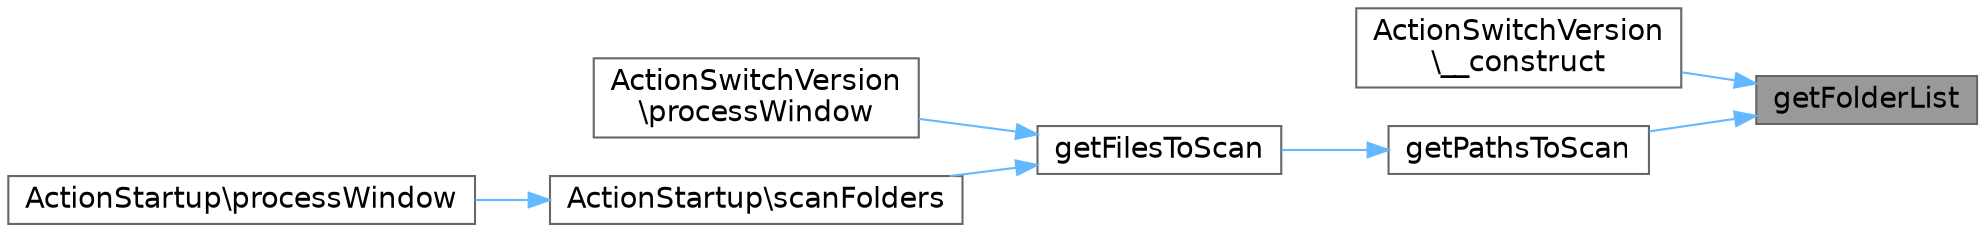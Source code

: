 digraph "getFolderList"
{
 // LATEX_PDF_SIZE
  bgcolor="transparent";
  edge [fontname=Helvetica,fontsize=14,labelfontname=Helvetica,labelfontsize=14];
  node [fontname=Helvetica,fontsize=14,shape=box,height=0.2,width=0.4];
  rankdir="RL";
  Node1 [id="Node000001",label="getFolderList",height=0.2,width=0.4,color="gray40", fillcolor="grey60", style="filled", fontcolor="black",tooltip=" "];
  Node1 -> Node2 [id="edge1_Node000001_Node000002",dir="back",color="steelblue1",style="solid",tooltip=" "];
  Node2 [id="Node000002",label="ActionSwitchVersion\l\\__construct",height=0.2,width=0.4,color="grey40", fillcolor="white", style="filled",URL="$d6/dff/classActionSwitchVersion.html#a57b60b4976a2c5d1e40f2d11aa72aa7d",tooltip=" "];
  Node1 -> Node3 [id="edge2_Node000001_Node000003",dir="back",color="steelblue1",style="solid",tooltip=" "];
  Node3 [id="Node000003",label="getPathsToScan",height=0.2,width=0.4,color="grey40", fillcolor="white", style="filled",URL="$d6/de4/classUtil.html#a86a67a0372e3ba0c9b53b791d8eee28b",tooltip=" "];
  Node3 -> Node4 [id="edge3_Node000003_Node000004",dir="back",color="steelblue1",style="solid",tooltip=" "];
  Node4 [id="Node000004",label="getFilesToScan",height=0.2,width=0.4,color="grey40", fillcolor="white", style="filled",URL="$d6/de4/classUtil.html#a5feb3945ea9a31d8d4fc089b3054246a",tooltip=" "];
  Node4 -> Node5 [id="edge4_Node000004_Node000005",dir="back",color="steelblue1",style="solid",tooltip=" "];
  Node5 [id="Node000005",label="ActionSwitchVersion\l\\processWindow",height=0.2,width=0.4,color="grey40", fillcolor="white", style="filled",URL="$d6/dff/classActionSwitchVersion.html#adba450ef82fe3ce72172fb9ab22588cb",tooltip=" "];
  Node4 -> Node6 [id="edge5_Node000004_Node000006",dir="back",color="steelblue1",style="solid",tooltip=" "];
  Node6 [id="Node000006",label="ActionStartup\\scanFolders",height=0.2,width=0.4,color="grey40", fillcolor="white", style="filled",URL="$d1/db8/classActionStartup.html#aa6accbef28f4343f228307d1db0427eb",tooltip=" "];
  Node6 -> Node7 [id="edge6_Node000006_Node000007",dir="back",color="steelblue1",style="solid",tooltip=" "];
  Node7 [id="Node000007",label="ActionStartup\\processWindow",height=0.2,width=0.4,color="grey40", fillcolor="white", style="filled",URL="$d1/db8/classActionStartup.html#adba450ef82fe3ce72172fb9ab22588cb",tooltip=" "];
}
